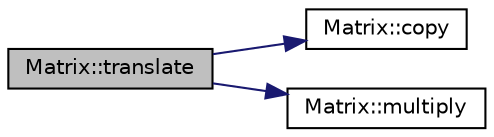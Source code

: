 digraph "Matrix::translate"
{
 // INTERACTIVE_SVG=YES
  edge [fontname="Helvetica",fontsize="10",labelfontname="Helvetica",labelfontsize="10"];
  node [fontname="Helvetica",fontsize="10",shape=record];
  rankdir="LR";
  Node1 [label="Matrix::translate",height=0.2,width=0.4,color="black", fillcolor="grey75", style="filled" fontcolor="black"];
  Node1 -> Node2 [color="midnightblue",fontsize="10",style="solid",fontname="Helvetica"];
  Node2 [label="Matrix::copy",height=0.2,width=0.4,color="black", fillcolor="white", style="filled",URL="$class_matrix.html#abc14139462f67a2059b69bb2bc52a446",tooltip="Copys value from source to dest. "];
  Node1 -> Node3 [color="midnightblue",fontsize="10",style="solid",fontname="Helvetica"];
  Node3 [label="Matrix::multiply",height=0.2,width=0.4,color="black", fillcolor="white", style="filled",URL="$class_matrix.html#a0b21af02cbe86d3a7c9a8afa40ee9e00",tooltip="Multiplies two matrices. "];
}
